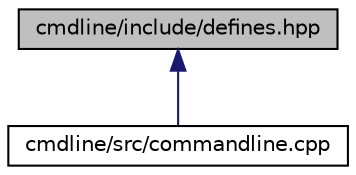 digraph "cmdline/include/defines.hpp"
{
 // LATEX_PDF_SIZE
  edge [fontname="Helvetica",fontsize="10",labelfontname="Helvetica",labelfontsize="10"];
  node [fontname="Helvetica",fontsize="10",shape=record];
  Node1 [label="cmdline/include/defines.hpp",height=0.2,width=0.4,color="black", fillcolor="grey75", style="filled", fontcolor="black",tooltip=" "];
  Node1 -> Node2 [dir="back",color="midnightblue",fontsize="10",style="solid"];
  Node2 [label="cmdline/src/commandline.cpp",height=0.2,width=0.4,color="black", fillcolor="white", style="filled",URL="$commandline_8cpp.html",tooltip=" "];
}
